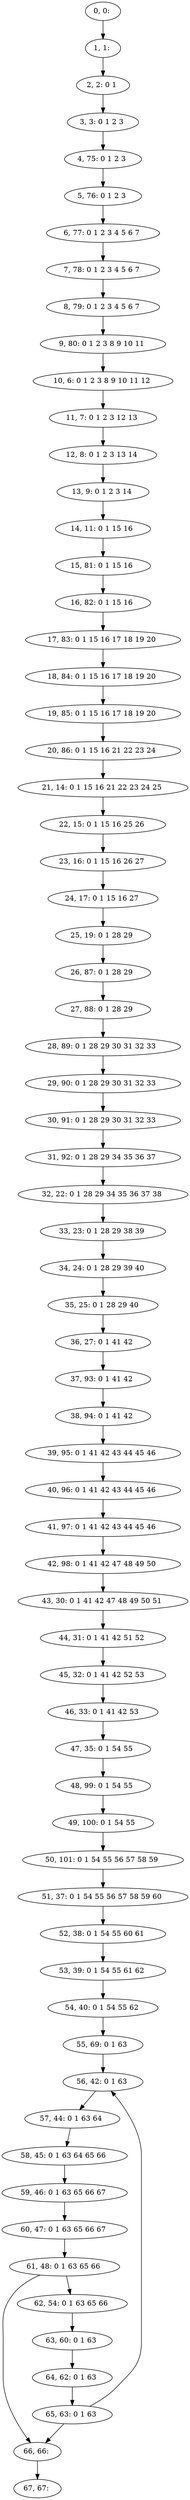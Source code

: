 digraph G {
0[label="0, 0: "];
1[label="1, 1: "];
2[label="2, 2: 0 1 "];
3[label="3, 3: 0 1 2 3 "];
4[label="4, 75: 0 1 2 3 "];
5[label="5, 76: 0 1 2 3 "];
6[label="6, 77: 0 1 2 3 4 5 6 7 "];
7[label="7, 78: 0 1 2 3 4 5 6 7 "];
8[label="8, 79: 0 1 2 3 4 5 6 7 "];
9[label="9, 80: 0 1 2 3 8 9 10 11 "];
10[label="10, 6: 0 1 2 3 8 9 10 11 12 "];
11[label="11, 7: 0 1 2 3 12 13 "];
12[label="12, 8: 0 1 2 3 13 14 "];
13[label="13, 9: 0 1 2 3 14 "];
14[label="14, 11: 0 1 15 16 "];
15[label="15, 81: 0 1 15 16 "];
16[label="16, 82: 0 1 15 16 "];
17[label="17, 83: 0 1 15 16 17 18 19 20 "];
18[label="18, 84: 0 1 15 16 17 18 19 20 "];
19[label="19, 85: 0 1 15 16 17 18 19 20 "];
20[label="20, 86: 0 1 15 16 21 22 23 24 "];
21[label="21, 14: 0 1 15 16 21 22 23 24 25 "];
22[label="22, 15: 0 1 15 16 25 26 "];
23[label="23, 16: 0 1 15 16 26 27 "];
24[label="24, 17: 0 1 15 16 27 "];
25[label="25, 19: 0 1 28 29 "];
26[label="26, 87: 0 1 28 29 "];
27[label="27, 88: 0 1 28 29 "];
28[label="28, 89: 0 1 28 29 30 31 32 33 "];
29[label="29, 90: 0 1 28 29 30 31 32 33 "];
30[label="30, 91: 0 1 28 29 30 31 32 33 "];
31[label="31, 92: 0 1 28 29 34 35 36 37 "];
32[label="32, 22: 0 1 28 29 34 35 36 37 38 "];
33[label="33, 23: 0 1 28 29 38 39 "];
34[label="34, 24: 0 1 28 29 39 40 "];
35[label="35, 25: 0 1 28 29 40 "];
36[label="36, 27: 0 1 41 42 "];
37[label="37, 93: 0 1 41 42 "];
38[label="38, 94: 0 1 41 42 "];
39[label="39, 95: 0 1 41 42 43 44 45 46 "];
40[label="40, 96: 0 1 41 42 43 44 45 46 "];
41[label="41, 97: 0 1 41 42 43 44 45 46 "];
42[label="42, 98: 0 1 41 42 47 48 49 50 "];
43[label="43, 30: 0 1 41 42 47 48 49 50 51 "];
44[label="44, 31: 0 1 41 42 51 52 "];
45[label="45, 32: 0 1 41 42 52 53 "];
46[label="46, 33: 0 1 41 42 53 "];
47[label="47, 35: 0 1 54 55 "];
48[label="48, 99: 0 1 54 55 "];
49[label="49, 100: 0 1 54 55 "];
50[label="50, 101: 0 1 54 55 56 57 58 59 "];
51[label="51, 37: 0 1 54 55 56 57 58 59 60 "];
52[label="52, 38: 0 1 54 55 60 61 "];
53[label="53, 39: 0 1 54 55 61 62 "];
54[label="54, 40: 0 1 54 55 62 "];
55[label="55, 69: 0 1 63 "];
56[label="56, 42: 0 1 63 "];
57[label="57, 44: 0 1 63 64 "];
58[label="58, 45: 0 1 63 64 65 66 "];
59[label="59, 46: 0 1 63 65 66 67 "];
60[label="60, 47: 0 1 63 65 66 67 "];
61[label="61, 48: 0 1 63 65 66 "];
62[label="62, 54: 0 1 63 65 66 "];
63[label="63, 60: 0 1 63 "];
64[label="64, 62: 0 1 63 "];
65[label="65, 63: 0 1 63 "];
66[label="66, 66: "];
67[label="67, 67: "];
0->1 ;
1->2 ;
2->3 ;
3->4 ;
4->5 ;
5->6 ;
6->7 ;
7->8 ;
8->9 ;
9->10 ;
10->11 ;
11->12 ;
12->13 ;
13->14 ;
14->15 ;
15->16 ;
16->17 ;
17->18 ;
18->19 ;
19->20 ;
20->21 ;
21->22 ;
22->23 ;
23->24 ;
24->25 ;
25->26 ;
26->27 ;
27->28 ;
28->29 ;
29->30 ;
30->31 ;
31->32 ;
32->33 ;
33->34 ;
34->35 ;
35->36 ;
36->37 ;
37->38 ;
38->39 ;
39->40 ;
40->41 ;
41->42 ;
42->43 ;
43->44 ;
44->45 ;
45->46 ;
46->47 ;
47->48 ;
48->49 ;
49->50 ;
50->51 ;
51->52 ;
52->53 ;
53->54 ;
54->55 ;
55->56 ;
56->57 ;
57->58 ;
58->59 ;
59->60 ;
60->61 ;
61->62 ;
61->66 ;
62->63 ;
63->64 ;
64->65 ;
65->66 ;
65->56 ;
66->67 ;
}
